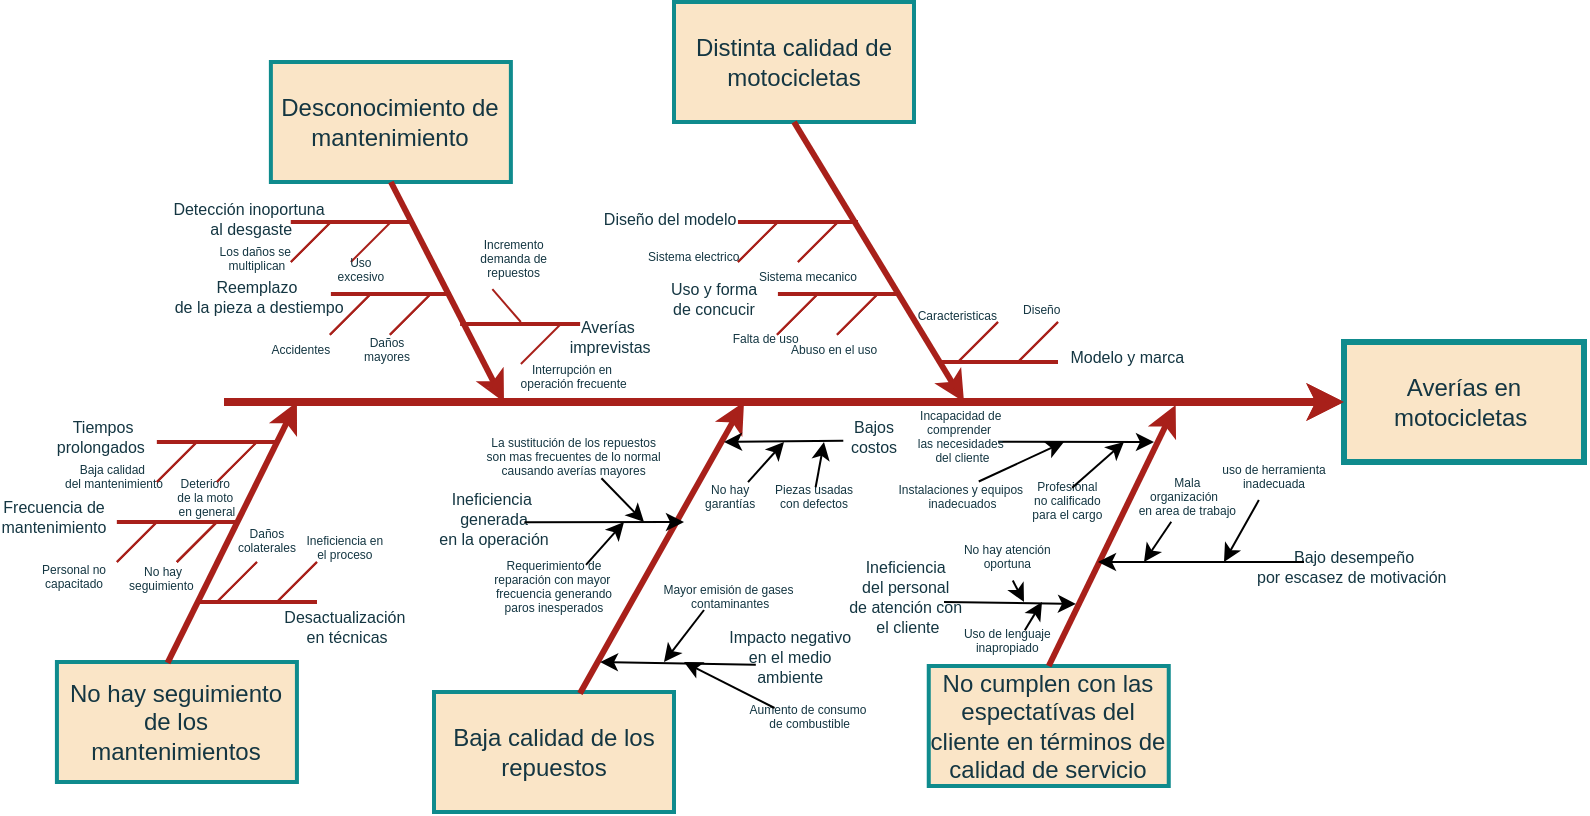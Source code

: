 <mxfile version="22.0.8" type="github" pages="2">
  <diagram name="Página-1" id="Km7TS0mzY9OoCIneV7e0">
    <mxGraphModel dx="819" dy="451" grid="1" gridSize="10" guides="1" tooltips="1" connect="1" arrows="1" fold="1" page="1" pageScale="1" pageWidth="1100" pageHeight="850" math="0" shadow="0">
      <root>
        <mxCell id="0" />
        <mxCell id="1" parent="0" />
        <mxCell id="U7ibFPoD31fuwft3YfZi-96" value="" style="edgeStyle=none;endArrow=none;strokeWidth=2;labelBackgroundColor=none;strokeColor=#A8201A;fontColor=default;" parent="1" edge="1">
          <mxGeometry width="100" height="100" relative="1" as="geometry">
            <mxPoint x="318.058" y="320.97" as="sourcePoint" />
            <mxPoint x="378.058" y="320.97" as="targetPoint" />
          </mxGeometry>
        </mxCell>
        <mxCell id="U7ibFPoD31fuwft3YfZi-3" value="Averías en motocicletas " style="whiteSpace=wrap;strokeWidth=3;labelBackgroundColor=none;fillColor=#FAE5C7;strokeColor=#0F8B8D;fontColor=#143642;" parent="1" vertex="1">
          <mxGeometry x="760" y="330" width="120" height="60" as="geometry" />
        </mxCell>
        <mxCell id="U7ibFPoD31fuwft3YfZi-4" value="" style="edgeStyle=none;strokeWidth=4;labelBackgroundColor=none;strokeColor=#A8201A;fontColor=default;" parent="1" target="U7ibFPoD31fuwft3YfZi-3" edge="1">
          <mxGeometry width="100" height="100" relative="1" as="geometry">
            <mxPoint x="200" y="360" as="sourcePoint" />
            <mxPoint x="320" y="310" as="targetPoint" />
          </mxGeometry>
        </mxCell>
        <mxCell id="U7ibFPoD31fuwft3YfZi-7" value="" style="edgeStyle=none;endArrow=none;strokeWidth=2;labelBackgroundColor=none;strokeColor=#A8201A;fontColor=default;" parent="1" edge="1">
          <mxGeometry width="100" height="100" relative="1" as="geometry">
            <mxPoint x="233.438" y="270" as="sourcePoint" />
            <mxPoint x="293.438" y="270" as="targetPoint" />
          </mxGeometry>
        </mxCell>
        <mxCell id="U7ibFPoD31fuwft3YfZi-8" value="" style="edgeStyle=none;endArrow=none;strokeWidth=2;labelBackgroundColor=none;strokeColor=#A8201A;fontColor=default;" parent="1" edge="1">
          <mxGeometry width="100" height="100" relative="1" as="geometry">
            <mxPoint x="253.438" y="306" as="sourcePoint" />
            <mxPoint x="313.438" y="306" as="targetPoint" />
          </mxGeometry>
        </mxCell>
        <mxCell id="U7ibFPoD31fuwft3YfZi-9" value="" style="edgeStyle=none;endArrow=none;strokeWidth=2;labelBackgroundColor=none;strokeColor=#A8201A;fontColor=default;" parent="1" edge="1">
          <mxGeometry width="100" height="100" relative="1" as="geometry">
            <mxPoint x="166.458" y="380" as="sourcePoint" />
            <mxPoint x="226.458" y="380" as="targetPoint" />
          </mxGeometry>
        </mxCell>
        <mxCell id="U7ibFPoD31fuwft3YfZi-10" value="" style="edgeStyle=none;endArrow=none;strokeWidth=2;labelBackgroundColor=none;strokeColor=#A8201A;fontColor=default;" parent="1" edge="1">
          <mxGeometry width="100" height="100" relative="1" as="geometry">
            <mxPoint x="146.458" y="420" as="sourcePoint" />
            <mxPoint x="206.458" y="420" as="targetPoint" />
          </mxGeometry>
        </mxCell>
        <mxCell id="U7ibFPoD31fuwft3YfZi-11" value="" style="edgeStyle=none;endArrow=none;strokeWidth=2;labelBackgroundColor=none;strokeColor=#A8201A;fontColor=default;" parent="1" edge="1">
          <mxGeometry width="100" height="100" relative="1" as="geometry">
            <mxPoint x="186.458" y="460" as="sourcePoint" />
            <mxPoint x="246.458" y="460" as="targetPoint" />
          </mxGeometry>
        </mxCell>
        <mxCell id="U7ibFPoD31fuwft3YfZi-12" value="" style="edgeStyle=none;endArrow=none;labelBackgroundColor=none;strokeColor=#A8201A;fontColor=default;" parent="1" edge="1">
          <mxGeometry width="100" height="100" relative="1" as="geometry">
            <mxPoint x="263.438" y="290" as="sourcePoint" />
            <mxPoint x="283.438" y="270" as="targetPoint" />
          </mxGeometry>
        </mxCell>
        <mxCell id="U7ibFPoD31fuwft3YfZi-13" value="" style="edgeStyle=none;endArrow=none;labelBackgroundColor=none;strokeColor=#A8201A;fontColor=default;" parent="1" edge="1">
          <mxGeometry width="100" height="100" relative="1" as="geometry">
            <mxPoint x="233.438" y="290" as="sourcePoint" />
            <mxPoint x="253.438" y="270" as="targetPoint" />
          </mxGeometry>
        </mxCell>
        <mxCell id="U7ibFPoD31fuwft3YfZi-14" value="" style="edgeStyle=none;endArrow=none;labelBackgroundColor=none;strokeColor=#A8201A;fontColor=default;" parent="1" edge="1">
          <mxGeometry width="100" height="100" relative="1" as="geometry">
            <mxPoint x="282.956" y="326.37" as="sourcePoint" />
            <mxPoint x="302.956" y="306.37" as="targetPoint" />
          </mxGeometry>
        </mxCell>
        <mxCell id="U7ibFPoD31fuwft3YfZi-15" value="" style="edgeStyle=none;endArrow=none;labelBackgroundColor=none;strokeColor=#A8201A;fontColor=default;" parent="1" edge="1">
          <mxGeometry width="100" height="100" relative="1" as="geometry">
            <mxPoint x="252.956" y="326.37" as="sourcePoint" />
            <mxPoint x="272.956" y="306.37" as="targetPoint" />
          </mxGeometry>
        </mxCell>
        <mxCell id="U7ibFPoD31fuwft3YfZi-16" value="" style="edgeStyle=none;endArrow=none;labelBackgroundColor=none;strokeColor=#A8201A;fontColor=default;" parent="1" edge="1">
          <mxGeometry width="100" height="100" relative="1" as="geometry">
            <mxPoint x="226.458" y="460" as="sourcePoint" />
            <mxPoint x="246.458" y="440" as="targetPoint" />
          </mxGeometry>
        </mxCell>
        <mxCell id="U7ibFPoD31fuwft3YfZi-17" value="" style="edgeStyle=none;endArrow=none;labelBackgroundColor=none;strokeColor=#A8201A;fontColor=default;" parent="1" edge="1">
          <mxGeometry width="100" height="100" relative="1" as="geometry">
            <mxPoint x="196.458" y="460" as="sourcePoint" />
            <mxPoint x="216.458" y="440" as="targetPoint" />
          </mxGeometry>
        </mxCell>
        <mxCell id="U7ibFPoD31fuwft3YfZi-18" value="" style="edgeStyle=none;endArrow=none;labelBackgroundColor=none;strokeColor=#A8201A;fontColor=default;" parent="1" edge="1">
          <mxGeometry width="100" height="100" relative="1" as="geometry">
            <mxPoint x="176.458" y="440" as="sourcePoint" />
            <mxPoint x="196.458" y="420" as="targetPoint" />
          </mxGeometry>
        </mxCell>
        <mxCell id="U7ibFPoD31fuwft3YfZi-19" value="" style="edgeStyle=none;endArrow=none;labelBackgroundColor=none;strokeColor=#A8201A;fontColor=default;" parent="1" edge="1">
          <mxGeometry width="100" height="100" relative="1" as="geometry">
            <mxPoint x="176.458" y="440" as="sourcePoint" />
            <mxPoint x="196.458" y="420" as="targetPoint" />
          </mxGeometry>
        </mxCell>
        <mxCell id="U7ibFPoD31fuwft3YfZi-20" value="" style="edgeStyle=none;endArrow=none;labelBackgroundColor=none;strokeColor=#A8201A;fontColor=default;" parent="1" edge="1">
          <mxGeometry width="100" height="100" relative="1" as="geometry">
            <mxPoint x="146.458" y="440" as="sourcePoint" />
            <mxPoint x="166.458" y="420" as="targetPoint" />
          </mxGeometry>
        </mxCell>
        <mxCell id="U7ibFPoD31fuwft3YfZi-21" value="" style="edgeStyle=none;endArrow=none;labelBackgroundColor=none;strokeColor=#A8201A;fontColor=default;" parent="1" edge="1">
          <mxGeometry width="100" height="100" relative="1" as="geometry">
            <mxPoint x="196.458" y="400" as="sourcePoint" />
            <mxPoint x="216.458" y="380" as="targetPoint" />
          </mxGeometry>
        </mxCell>
        <mxCell id="U7ibFPoD31fuwft3YfZi-22" value="" style="edgeStyle=none;endArrow=none;labelBackgroundColor=none;strokeColor=#A8201A;fontColor=default;" parent="1" edge="1">
          <mxGeometry width="100" height="100" relative="1" as="geometry">
            <mxPoint x="166.458" y="400" as="sourcePoint" />
            <mxPoint x="186.458" y="380" as="targetPoint" />
          </mxGeometry>
        </mxCell>
        <mxCell id="U7ibFPoD31fuwft3YfZi-23" value="Tiempos &#xa;prolongados " style="text;spacingTop=-5;fontSize=8;align=center;verticalAlign=middle;points=[];labelBackgroundColor=none;fontColor=#143642;" parent="1" vertex="1">
          <mxGeometry x="124.518" y="369.86" width="30" height="20.0" as="geometry" />
        </mxCell>
        <mxCell id="U7ibFPoD31fuwft3YfZi-24" value="Frecuencia de &#xa;mantenimiento" style="text;spacingTop=-5;fontSize=8;align=center;verticalAlign=middle;points=[];labelBackgroundColor=none;fontColor=#143642;" parent="1" vertex="1">
          <mxGeometry x="99.998" y="409.86" width="30" height="20.0" as="geometry" />
        </mxCell>
        <mxCell id="U7ibFPoD31fuwft3YfZi-25" value="Uso &#xa;excesivo" style="text;spacingTop=-5;fontSize=6;align=center;verticalAlign=middle;points=[];labelBackgroundColor=none;fontColor=#143642;" parent="1" vertex="1">
          <mxGeometry x="253.438" y="286.53" width="30" height="20.0" as="geometry" />
        </mxCell>
        <mxCell id="U7ibFPoD31fuwft3YfZi-26" value="Accidentes" style="text;spacingTop=-5;fontSize=6;align=center;verticalAlign=middle;points=[];labelBackgroundColor=none;fontColor=#143642;" parent="1" vertex="1">
          <mxGeometry x="223.434" y="326.528" width="30" height="20.0" as="geometry" />
        </mxCell>
        <mxCell id="U7ibFPoD31fuwft3YfZi-27" value="Daños &#xa;mayores" style="text;spacingTop=-5;fontSize=6;align=center;verticalAlign=middle;points=[];labelBackgroundColor=none;fontColor=#143642;" parent="1" vertex="1">
          <mxGeometry x="266.494" y="326.528" width="30" height="20.0" as="geometry" />
        </mxCell>
        <mxCell id="U7ibFPoD31fuwft3YfZi-28" value="Baja calidad &#xa;del mantenimiento" style="text;spacingTop=-5;fontSize=6;align=center;verticalAlign=middle;points=[];labelBackgroundColor=none;fontColor=#143642;" parent="1" vertex="1">
          <mxGeometry x="129.998" y="389.997" width="30" height="20.0" as="geometry" />
        </mxCell>
        <mxCell id="U7ibFPoD31fuwft3YfZi-29" value="Deterioro &#xa;de la moto &#xa;en general" style="text;spacingTop=-5;fontSize=6;align=center;verticalAlign=middle;points=[];labelBackgroundColor=none;fontColor=#143642;" parent="1" vertex="1">
          <mxGeometry x="176.458" y="400.417" width="30" height="20.0" as="geometry" />
        </mxCell>
        <mxCell id="U7ibFPoD31fuwft3YfZi-30" value="Personal no &#xa;capacitado" style="text;spacingTop=-5;fontSize=6;align=center;verticalAlign=middle;points=[];labelBackgroundColor=none;fontColor=#143642;" parent="1" vertex="1">
          <mxGeometry x="109.994" y="440.002" width="30" height="20.0" as="geometry" />
        </mxCell>
        <mxCell id="U7ibFPoD31fuwft3YfZi-31" value="No hay&#xa;seguimiento " style="text;spacingTop=-5;fontSize=6;align=center;verticalAlign=middle;points=[];labelBackgroundColor=none;fontColor=#143642;" parent="1" vertex="1">
          <mxGeometry x="154.514" y="440.972" width="30" height="20.0" as="geometry" />
        </mxCell>
        <mxCell id="U7ibFPoD31fuwft3YfZi-32" value="Ineficiencia en&#xa;el proceso" style="text;spacingTop=-5;fontSize=6;align=center;verticalAlign=middle;points=[];labelBackgroundColor=none;fontColor=#143642;" parent="1" vertex="1">
          <mxGeometry x="245.422" y="425.417" width="30" height="20.0" as="geometry" />
        </mxCell>
        <mxCell id="U7ibFPoD31fuwft3YfZi-33" value="Averías &#xa;imprevistas" style="text;spacingTop=-5;fontSize=8;align=center;verticalAlign=middle;points=[];labelBackgroundColor=none;fontColor=#143642;" parent="1" vertex="1">
          <mxGeometry x="378.062" y="320.002" width="30" height="20.0" as="geometry" />
        </mxCell>
        <mxCell id="U7ibFPoD31fuwft3YfZi-34" value="Desactualización&#xa; en técnicas" style="text;spacingTop=-5;fontSize=8;align=center;verticalAlign=middle;points=[];labelBackgroundColor=none;fontColor=#143642;" parent="1" vertex="1">
          <mxGeometry x="253.44" y="465.0" width="13.96" height="20" as="geometry" />
        </mxCell>
        <mxCell id="U7ibFPoD31fuwft3YfZi-39" value="" style="edgeStyle=none;endArrow=none;strokeWidth=2;labelBackgroundColor=none;strokeColor=#A8201A;fontColor=default;" parent="1" edge="1">
          <mxGeometry width="100" height="100" relative="1" as="geometry">
            <mxPoint x="456.98" y="270.0" as="sourcePoint" />
            <mxPoint x="516.98" y="270.0" as="targetPoint" />
          </mxGeometry>
        </mxCell>
        <mxCell id="U7ibFPoD31fuwft3YfZi-40" value="" style="edgeStyle=none;endArrow=none;strokeWidth=2;labelBackgroundColor=none;strokeColor=#A8201A;fontColor=default;" parent="1" edge="1">
          <mxGeometry width="100" height="100" relative="1" as="geometry">
            <mxPoint x="476.98" y="306.0" as="sourcePoint" />
            <mxPoint x="536.98" y="306.0" as="targetPoint" />
          </mxGeometry>
        </mxCell>
        <mxCell id="U7ibFPoD31fuwft3YfZi-41" value="" style="edgeStyle=none;endArrow=none;strokeWidth=2;labelBackgroundColor=none;strokeColor=#A8201A;fontColor=default;" parent="1" edge="1">
          <mxGeometry width="100" height="100" relative="1" as="geometry">
            <mxPoint x="556.98" y="340.0" as="sourcePoint" />
            <mxPoint x="616.98" y="340.0" as="targetPoint" />
          </mxGeometry>
        </mxCell>
        <mxCell id="U7ibFPoD31fuwft3YfZi-45" value="" style="edgeStyle=none;endArrow=none;labelBackgroundColor=none;strokeColor=#A8201A;fontColor=default;" parent="1" edge="1">
          <mxGeometry width="100" height="100" relative="1" as="geometry">
            <mxPoint x="486.98" y="290.0" as="sourcePoint" />
            <mxPoint x="506.98" y="270.0" as="targetPoint" />
          </mxGeometry>
        </mxCell>
        <mxCell id="U7ibFPoD31fuwft3YfZi-46" value="" style="edgeStyle=none;endArrow=none;labelBackgroundColor=none;strokeColor=#A8201A;fontColor=default;" parent="1" edge="1">
          <mxGeometry width="100" height="100" relative="1" as="geometry">
            <mxPoint x="456.98" y="290.0" as="sourcePoint" />
            <mxPoint x="476.98" y="270.0" as="targetPoint" />
          </mxGeometry>
        </mxCell>
        <mxCell id="U7ibFPoD31fuwft3YfZi-47" value="" style="edgeStyle=none;endArrow=none;labelBackgroundColor=none;strokeColor=#A8201A;fontColor=default;" parent="1" edge="1">
          <mxGeometry width="100" height="100" relative="1" as="geometry">
            <mxPoint x="566.98" y="340.0" as="sourcePoint" />
            <mxPoint x="586.98" y="320.0" as="targetPoint" />
          </mxGeometry>
        </mxCell>
        <mxCell id="U7ibFPoD31fuwft3YfZi-48" value="" style="edgeStyle=none;endArrow=none;labelBackgroundColor=none;strokeColor=#A8201A;fontColor=default;" parent="1" edge="1">
          <mxGeometry width="100" height="100" relative="1" as="geometry">
            <mxPoint x="596.98" y="340.0" as="sourcePoint" />
            <mxPoint x="616.98" y="320.0" as="targetPoint" />
          </mxGeometry>
        </mxCell>
        <mxCell id="U7ibFPoD31fuwft3YfZi-49" value="" style="edgeStyle=none;endArrow=none;labelBackgroundColor=none;strokeColor=#A8201A;fontColor=default;" parent="1" edge="1">
          <mxGeometry width="100" height="100" relative="1" as="geometry">
            <mxPoint x="506.498" y="326.37" as="sourcePoint" />
            <mxPoint x="526.498" y="306.37" as="targetPoint" />
          </mxGeometry>
        </mxCell>
        <mxCell id="U7ibFPoD31fuwft3YfZi-50" value="" style="edgeStyle=none;endArrow=none;labelBackgroundColor=none;strokeColor=#A8201A;fontColor=default;" parent="1" edge="1">
          <mxGeometry width="100" height="100" relative="1" as="geometry">
            <mxPoint x="476.498" y="326.37" as="sourcePoint" />
            <mxPoint x="496.498" y="306.37" as="targetPoint" />
          </mxGeometry>
        </mxCell>
        <mxCell id="U7ibFPoD31fuwft3YfZi-58" value="Diseño del modelo" style="text;spacingTop=-5;fontSize=8;align=center;verticalAlign=middle;points=[];labelBackgroundColor=none;fontColor=#143642;" parent="1" vertex="1">
          <mxGeometry x="408.06" y="260.97" width="30" height="20.0" as="geometry" />
        </mxCell>
        <mxCell id="U7ibFPoD31fuwft3YfZi-59" value="Uso y forma &#xa;de concucir" style="text;spacingTop=-5;fontSize=8;align=center;verticalAlign=middle;points=[];labelBackgroundColor=none;fontColor=#143642;" parent="1" vertex="1">
          <mxGeometry x="430" y="300.97" width="30" height="20.0" as="geometry" />
        </mxCell>
        <mxCell id="U7ibFPoD31fuwft3YfZi-60" value="Ineficiencia &#xa;generada&#xa;en la operación" style="text;spacingTop=-5;fontSize=8;align=center;verticalAlign=middle;points=[];labelBackgroundColor=none;fontColor=#143642;" parent="1" vertex="1">
          <mxGeometry x="320.0" y="411.0" width="30" height="20.0" as="geometry" />
        </mxCell>
        <mxCell id="U7ibFPoD31fuwft3YfZi-61" value="Sistema electrico" style="text;spacingTop=-5;fontSize=6;align=center;verticalAlign=middle;points=[];labelBackgroundColor=none;fontColor=#143642;" parent="1" vertex="1">
          <mxGeometry x="418.85" y="280" width="31.98" height="20" as="geometry" />
        </mxCell>
        <mxCell id="U7ibFPoD31fuwft3YfZi-62" value="Sistema mecanico" style="text;spacingTop=-5;fontSize=6;align=center;verticalAlign=middle;points=[];labelBackgroundColor=none;fontColor=#143642;" parent="1" vertex="1">
          <mxGeometry x="476.98" y="290.0" width="30" height="20.0" as="geometry" />
        </mxCell>
        <mxCell id="U7ibFPoD31fuwft3YfZi-63" value="Abuso en el uso" style="text;spacingTop=-5;fontSize=6;align=center;verticalAlign=middle;points=[];labelBackgroundColor=none;fontColor=#143642;" parent="1" vertex="1">
          <mxGeometry x="490.036" y="326.528" width="30" height="20.0" as="geometry" />
        </mxCell>
        <mxCell id="U7ibFPoD31fuwft3YfZi-64" value="Requerimiento de &#xa;reparación con mayor &#xa;frecuencia generando &#xa;paros inesperados" style="text;spacingTop=-5;fontSize=6;align=center;verticalAlign=middle;points=[];labelBackgroundColor=none;fontColor=#143642;" parent="1" vertex="1">
          <mxGeometry x="349.996" y="445.002" width="30" height="20.0" as="geometry" />
        </mxCell>
        <mxCell id="U7ibFPoD31fuwft3YfZi-65" value="La sustitución de los repuestos &#xa;son mas frecuentes de lo normal &#xa;causando averías mayores" style="text;spacingTop=-5;fontSize=6;align=center;verticalAlign=middle;points=[];labelBackgroundColor=none;fontColor=#143642;" parent="1" vertex="1">
          <mxGeometry x="359.826" y="380.002" width="30" height="20.0" as="geometry" />
        </mxCell>
        <mxCell id="U7ibFPoD31fuwft3YfZi-66" value="Diseño" style="text;spacingTop=-5;fontSize=6;align=center;verticalAlign=middle;points=[];labelBackgroundColor=none;fontColor=#143642;" parent="1" vertex="1">
          <mxGeometry x="593.888" y="306.529" width="30" height="20.0" as="geometry" />
        </mxCell>
        <mxCell id="U7ibFPoD31fuwft3YfZi-67" value="Caracteristicas" style="text;spacingTop=-5;fontSize=6;align=center;verticalAlign=middle;points=[];labelBackgroundColor=none;fontColor=#143642;" parent="1" vertex="1">
          <mxGeometry x="550" y="310" width="33.37" height="18.89" as="geometry" />
        </mxCell>
        <mxCell id="U7ibFPoD31fuwft3YfZi-68" value="No hay &#xa;garantías" style="text;spacingTop=-5;fontSize=6;align=center;verticalAlign=middle;points=[];labelBackgroundColor=none;fontColor=#143642;" parent="1" vertex="1">
          <mxGeometry x="438.063" y="400.003" width="30" height="20.0" as="geometry" />
        </mxCell>
        <mxCell id="U7ibFPoD31fuwft3YfZi-69" value="Mayor emisión de gases &#xa;contaminantes" style="text;spacingTop=-5;fontSize=6;align=center;verticalAlign=middle;points=[];labelBackgroundColor=none;fontColor=#143642;" parent="1" vertex="1">
          <mxGeometry x="438.063" y="449.997" width="30" height="20.0" as="geometry" />
        </mxCell>
        <mxCell id="U7ibFPoD31fuwft3YfZi-70" value="Aumento de consumo&#xa; de combustible" style="text;spacingTop=-5;fontSize=6;align=center;verticalAlign=middle;points=[];labelBackgroundColor=none;fontColor=#143642;" parent="1" vertex="1">
          <mxGeometry x="476.983" y="509.997" width="30" height="20.0" as="geometry" />
        </mxCell>
        <mxCell id="U7ibFPoD31fuwft3YfZi-71" value="Modelo y marca" style="text;spacingTop=-5;fontSize=8;align=center;verticalAlign=middle;points=[];labelBackgroundColor=none;fontColor=#143642;" parent="1" vertex="1">
          <mxGeometry x="636.663" y="330.002" width="30" height="20.0" as="geometry" />
        </mxCell>
        <mxCell id="U7ibFPoD31fuwft3YfZi-72" value="Impacto negativo&#xa;en el medio &#xa;ambiente" style="text;spacingTop=-5;fontSize=8;align=center;verticalAlign=middle;points=[];labelBackgroundColor=none;fontColor=#143642;" parent="1" vertex="1">
          <mxGeometry x="468.063" y="480.002" width="30" height="20.0" as="geometry" />
        </mxCell>
        <mxCell id="U7ibFPoD31fuwft3YfZi-73" value="Bajos &#xa;costos" style="text;spacingTop=-5;fontSize=8;align=center;verticalAlign=middle;points=[];labelBackgroundColor=none;fontColor=#143642;" parent="1" vertex="1">
          <mxGeometry x="510.003" y="369.862" width="30" height="20.0" as="geometry" />
        </mxCell>
        <mxCell id="U7ibFPoD31fuwft3YfZi-82" value="Ineficiencia &#xa;del personal &#xa;de atención con&#xa; el cliente" style="text;spacingTop=-5;fontSize=8;align=center;verticalAlign=middle;points=[];labelBackgroundColor=none;fontColor=#143642;" parent="1" vertex="1">
          <mxGeometry x="525.833" y="449.998" width="30" height="20.0" as="geometry" />
        </mxCell>
        <mxCell id="U7ibFPoD31fuwft3YfZi-83" value="Instalaciones y equipos&#xa; inadecuados" style="text;spacingTop=-5;fontSize=6;align=center;verticalAlign=middle;points=[];labelBackgroundColor=none;fontColor=#143642;" parent="1" vertex="1">
          <mxGeometry x="553.373" y="400.004" width="30" height="20.0" as="geometry" />
        </mxCell>
        <mxCell id="U7ibFPoD31fuwft3YfZi-84" value=" Profesional &#xa;no calificado&#xa;para el cargo" style="text;spacingTop=-5;fontSize=6;align=center;verticalAlign=middle;points=[];labelBackgroundColor=none;fontColor=#143642;" parent="1" vertex="1">
          <mxGeometry x="606.663" y="401.954" width="30" height="20.0" as="geometry" />
        </mxCell>
        <mxCell id="U7ibFPoD31fuwft3YfZi-85" value="Uso de lenguaje &#xa;inapropiado" style="text;spacingTop=-5;fontSize=6;align=center;verticalAlign=middle;points=[];labelBackgroundColor=none;fontColor=#143642;" parent="1" vertex="1">
          <mxGeometry x="576.659" y="472.0" width="30" height="20.0" as="geometry" />
        </mxCell>
        <mxCell id="U7ibFPoD31fuwft3YfZi-86" value="uso de herramienta &#xa;inadecuada" style="text;spacingTop=-5;fontSize=6;align=center;verticalAlign=middle;points=[];labelBackgroundColor=none;fontColor=#143642;" parent="1" vertex="1">
          <mxGeometry x="709.997" y="389.861" width="30" height="20.0" as="geometry" />
        </mxCell>
        <mxCell id="U7ibFPoD31fuwft3YfZi-87" value="Mala &#xa;organización  &#xa;en area de trabajo" style="text;spacingTop=-5;fontSize=6;align=center;verticalAlign=middle;points=[];labelBackgroundColor=none;fontColor=#143642;" parent="1" vertex="1">
          <mxGeometry x="666.667" y="400.001" width="30" height="20.0" as="geometry" />
        </mxCell>
        <mxCell id="U7ibFPoD31fuwft3YfZi-88" value="Desconocimiento de mantenimiento" style="whiteSpace=wrap;strokeWidth=2;labelBackgroundColor=none;fillColor=#FAE5C7;strokeColor=#0F8B8D;fontColor=#143642;" parent="1" vertex="1">
          <mxGeometry x="223.438" y="190" width="120" height="60" as="geometry" />
        </mxCell>
        <mxCell id="U7ibFPoD31fuwft3YfZi-89" value="No hay seguimiento de los mantenimientos" style="whiteSpace=wrap;strokeWidth=2;labelBackgroundColor=none;fillColor=#FAE5C7;strokeColor=#0F8B8D;fontColor=#143642;" parent="1" vertex="1">
          <mxGeometry x="116.458" y="490" width="120" height="60" as="geometry" />
        </mxCell>
        <mxCell id="U7ibFPoD31fuwft3YfZi-90" value="Averías en motocicletas " style="whiteSpace=wrap;strokeWidth=3;labelBackgroundColor=none;fillColor=#FAE5C7;strokeColor=#0F8B8D;fontColor=#143642;" parent="1" vertex="1">
          <mxGeometry x="760" y="330" width="120" height="60" as="geometry" />
        </mxCell>
        <mxCell id="U7ibFPoD31fuwft3YfZi-91" value="" style="edgeStyle=none;strokeWidth=4;labelBackgroundColor=none;strokeColor=#A8201A;fontColor=default;" parent="1" target="U7ibFPoD31fuwft3YfZi-90" edge="1">
          <mxGeometry width="100" height="100" relative="1" as="geometry">
            <mxPoint x="200" y="360" as="sourcePoint" />
            <mxPoint x="320" y="310" as="targetPoint" />
          </mxGeometry>
        </mxCell>
        <mxCell id="U7ibFPoD31fuwft3YfZi-92" value="" style="edgeStyle=none;exitX=0.5;exitY=1;strokeWidth=3;labelBackgroundColor=none;strokeColor=#A8201A;fontColor=default;" parent="1" source="U7ibFPoD31fuwft3YfZi-88" edge="1">
          <mxGeometry width="100" height="100" relative="1" as="geometry">
            <mxPoint x="176.458" y="270" as="sourcePoint" />
            <mxPoint x="340" y="360" as="targetPoint" />
          </mxGeometry>
        </mxCell>
        <mxCell id="U7ibFPoD31fuwft3YfZi-93" value="" style="edgeStyle=none;exitX=0.461;exitY=0.007;strokeWidth=3;labelBackgroundColor=none;strokeColor=#A8201A;fontColor=default;exitDx=0;exitDy=0;exitPerimeter=0;" parent="1" edge="1" source="U7ibFPoD31fuwft3YfZi-89">
          <mxGeometry width="100" height="100" relative="1" as="geometry">
            <mxPoint x="176.458" y="480" as="sourcePoint" />
            <mxPoint x="236.458" y="360" as="targetPoint" />
          </mxGeometry>
        </mxCell>
        <mxCell id="U7ibFPoD31fuwft3YfZi-94" value="" style="edgeStyle=none;endArrow=none;strokeWidth=2;labelBackgroundColor=none;strokeColor=#A8201A;fontColor=default;" parent="1" edge="1">
          <mxGeometry width="100" height="100" relative="1" as="geometry">
            <mxPoint x="233.438" y="270" as="sourcePoint" />
            <mxPoint x="293.438" y="270" as="targetPoint" />
          </mxGeometry>
        </mxCell>
        <mxCell id="U7ibFPoD31fuwft3YfZi-97" value="" style="edgeStyle=none;endArrow=none;strokeWidth=2;labelBackgroundColor=none;strokeColor=#A8201A;fontColor=default;" parent="1" edge="1">
          <mxGeometry width="100" height="100" relative="1" as="geometry">
            <mxPoint x="166.458" y="380" as="sourcePoint" />
            <mxPoint x="226.458" y="380" as="targetPoint" />
          </mxGeometry>
        </mxCell>
        <mxCell id="U7ibFPoD31fuwft3YfZi-98" value="" style="edgeStyle=none;endArrow=none;strokeWidth=2;labelBackgroundColor=none;strokeColor=#A8201A;fontColor=default;" parent="1" edge="1">
          <mxGeometry width="100" height="100" relative="1" as="geometry">
            <mxPoint x="146.458" y="420" as="sourcePoint" />
            <mxPoint x="206.458" y="420" as="targetPoint" />
          </mxGeometry>
        </mxCell>
        <mxCell id="U7ibFPoD31fuwft3YfZi-99" value="" style="edgeStyle=none;endArrow=none;strokeWidth=2;labelBackgroundColor=none;strokeColor=#A8201A;fontColor=default;" parent="1" edge="1">
          <mxGeometry width="100" height="100" relative="1" as="geometry">
            <mxPoint x="186.458" y="460" as="sourcePoint" />
            <mxPoint x="246.458" y="460" as="targetPoint" />
          </mxGeometry>
        </mxCell>
        <mxCell id="U7ibFPoD31fuwft3YfZi-101" value="" style="edgeStyle=none;endArrow=none;labelBackgroundColor=none;strokeColor=#A8201A;fontColor=default;" parent="1" edge="1">
          <mxGeometry width="100" height="100" relative="1" as="geometry">
            <mxPoint x="233.438" y="290" as="sourcePoint" />
            <mxPoint x="253.438" y="270" as="targetPoint" />
          </mxGeometry>
        </mxCell>
        <mxCell id="U7ibFPoD31fuwft3YfZi-102" value="" style="edgeStyle=none;endArrow=none;labelBackgroundColor=none;strokeColor=#A8201A;fontColor=default;" parent="1" edge="1">
          <mxGeometry width="100" height="100" relative="1" as="geometry">
            <mxPoint x="282.956" y="326.37" as="sourcePoint" />
            <mxPoint x="302.956" y="306.37" as="targetPoint" />
          </mxGeometry>
        </mxCell>
        <mxCell id="U7ibFPoD31fuwft3YfZi-103" value="" style="edgeStyle=none;endArrow=none;labelBackgroundColor=none;strokeColor=#A8201A;fontColor=default;" parent="1" edge="1">
          <mxGeometry width="100" height="100" relative="1" as="geometry">
            <mxPoint x="252.956" y="326.37" as="sourcePoint" />
            <mxPoint x="272.956" y="306.37" as="targetPoint" />
          </mxGeometry>
        </mxCell>
        <mxCell id="U7ibFPoD31fuwft3YfZi-104" value="" style="edgeStyle=none;endArrow=none;labelBackgroundColor=none;strokeColor=#A8201A;fontColor=default;" parent="1" edge="1">
          <mxGeometry width="100" height="100" relative="1" as="geometry">
            <mxPoint x="226.458" y="460" as="sourcePoint" />
            <mxPoint x="246.458" y="440" as="targetPoint" />
          </mxGeometry>
        </mxCell>
        <mxCell id="U7ibFPoD31fuwft3YfZi-105" value="" style="edgeStyle=none;endArrow=none;labelBackgroundColor=none;strokeColor=#A8201A;fontColor=default;" parent="1" edge="1">
          <mxGeometry width="100" height="100" relative="1" as="geometry">
            <mxPoint x="196.458" y="460" as="sourcePoint" />
            <mxPoint x="216.458" y="440" as="targetPoint" />
          </mxGeometry>
        </mxCell>
        <mxCell id="U7ibFPoD31fuwft3YfZi-106" value="" style="edgeStyle=none;endArrow=none;labelBackgroundColor=none;strokeColor=#A8201A;fontColor=default;" parent="1" edge="1">
          <mxGeometry width="100" height="100" relative="1" as="geometry">
            <mxPoint x="176.458" y="440" as="sourcePoint" />
            <mxPoint x="196.458" y="420" as="targetPoint" />
          </mxGeometry>
        </mxCell>
        <mxCell id="U7ibFPoD31fuwft3YfZi-107" value="" style="edgeStyle=none;endArrow=none;labelBackgroundColor=none;strokeColor=#A8201A;fontColor=default;" parent="1" edge="1">
          <mxGeometry width="100" height="100" relative="1" as="geometry">
            <mxPoint x="176.458" y="440" as="sourcePoint" />
            <mxPoint x="196.458" y="420" as="targetPoint" />
          </mxGeometry>
        </mxCell>
        <mxCell id="U7ibFPoD31fuwft3YfZi-108" value="" style="edgeStyle=none;endArrow=none;labelBackgroundColor=none;strokeColor=#A8201A;fontColor=default;" parent="1" edge="1">
          <mxGeometry width="100" height="100" relative="1" as="geometry">
            <mxPoint x="146.458" y="440" as="sourcePoint" />
            <mxPoint x="166.458" y="420" as="targetPoint" />
          </mxGeometry>
        </mxCell>
        <mxCell id="U7ibFPoD31fuwft3YfZi-109" value="" style="edgeStyle=none;endArrow=none;labelBackgroundColor=none;strokeColor=#A8201A;fontColor=default;" parent="1" edge="1">
          <mxGeometry width="100" height="100" relative="1" as="geometry">
            <mxPoint x="196.458" y="400" as="sourcePoint" />
            <mxPoint x="216.458" y="380" as="targetPoint" />
          </mxGeometry>
        </mxCell>
        <mxCell id="U7ibFPoD31fuwft3YfZi-110" value="" style="edgeStyle=none;endArrow=none;labelBackgroundColor=none;strokeColor=#A8201A;fontColor=default;" parent="1" edge="1">
          <mxGeometry width="100" height="100" relative="1" as="geometry">
            <mxPoint x="166.458" y="400" as="sourcePoint" />
            <mxPoint x="186.458" y="380" as="targetPoint" />
          </mxGeometry>
        </mxCell>
        <mxCell id="U7ibFPoD31fuwft3YfZi-111" value="Detección inoportuna&#xa; al desgaste" style="text;spacingTop=-5;fontSize=8;align=center;verticalAlign=middle;points=[];labelBackgroundColor=none;fontColor=#143642;" parent="1" vertex="1">
          <mxGeometry x="160" y="260.97" width="105" height="20" as="geometry" />
        </mxCell>
        <mxCell id="U7ibFPoD31fuwft3YfZi-112" value="Los daños se &#xa;multiplican" style="text;spacingTop=-5;fontSize=6;align=center;verticalAlign=middle;points=[];labelBackgroundColor=none;fontColor=#143642;" parent="1" vertex="1">
          <mxGeometry x="201.458" y="280.97" width="30" height="20.0" as="geometry" />
        </mxCell>
        <mxCell id="U7ibFPoD31fuwft3YfZi-113" value="Distinta calidad de motocicletas" style="whiteSpace=wrap;strokeWidth=2;labelBackgroundColor=none;fillColor=#FAE5C7;strokeColor=#0F8B8D;fontColor=#143642;" parent="1" vertex="1">
          <mxGeometry x="425" y="160.0" width="120" height="60" as="geometry" />
        </mxCell>
        <mxCell id="U7ibFPoD31fuwft3YfZi-114" value="Baja calidad de los repuestos" style="whiteSpace=wrap;strokeWidth=2;labelBackgroundColor=none;fillColor=#FAE5C7;strokeColor=#0F8B8D;fontColor=#143642;" parent="1" vertex="1">
          <mxGeometry x="305" y="505" width="120" height="60" as="geometry" />
        </mxCell>
        <mxCell id="U7ibFPoD31fuwft3YfZi-115" value="" style="edgeStyle=none;exitX=0.5;exitY=1;strokeWidth=3;labelBackgroundColor=none;strokeColor=#A8201A;fontColor=default;" parent="1" source="U7ibFPoD31fuwft3YfZi-113" edge="1">
          <mxGeometry width="100" height="100" relative="1" as="geometry">
            <mxPoint x="400" y="270.0" as="sourcePoint" />
            <mxPoint x="570" y="360" as="targetPoint" />
          </mxGeometry>
        </mxCell>
        <mxCell id="U7ibFPoD31fuwft3YfZi-116" value="" style="edgeStyle=none;exitX=0.608;exitY=0.012;strokeWidth=3;labelBackgroundColor=none;strokeColor=#A8201A;fontColor=default;exitDx=0;exitDy=0;exitPerimeter=0;" parent="1" edge="1" source="U7ibFPoD31fuwft3YfZi-114">
          <mxGeometry width="100" height="100" relative="1" as="geometry">
            <mxPoint x="400.0" y="480.0" as="sourcePoint" />
            <mxPoint x="460" y="360.0" as="targetPoint" />
          </mxGeometry>
        </mxCell>
        <mxCell id="U7ibFPoD31fuwft3YfZi-118" value="" style="edgeStyle=none;endArrow=none;strokeWidth=2;labelBackgroundColor=none;strokeColor=#A8201A;fontColor=default;" parent="1" edge="1">
          <mxGeometry width="100" height="100" relative="1" as="geometry">
            <mxPoint x="476.98" y="306.0" as="sourcePoint" />
            <mxPoint x="536.98" y="306.0" as="targetPoint" />
          </mxGeometry>
        </mxCell>
        <mxCell id="U7ibFPoD31fuwft3YfZi-119" value="" style="edgeStyle=none;endArrow=none;strokeWidth=2;labelBackgroundColor=none;strokeColor=#A8201A;fontColor=default;" parent="1" edge="1">
          <mxGeometry width="100" height="100" relative="1" as="geometry">
            <mxPoint x="556.98" y="340.0" as="sourcePoint" />
            <mxPoint x="616.98" y="340.0" as="targetPoint" />
          </mxGeometry>
        </mxCell>
        <mxCell id="U7ibFPoD31fuwft3YfZi-122" value="" style="edgeStyle=none;endArrow=none;labelBackgroundColor=none;strokeColor=#A8201A;fontColor=default;" parent="1" edge="1">
          <mxGeometry width="100" height="100" relative="1" as="geometry">
            <mxPoint x="486.98" y="290.0" as="sourcePoint" />
            <mxPoint x="506.98" y="270.0" as="targetPoint" />
          </mxGeometry>
        </mxCell>
        <mxCell id="U7ibFPoD31fuwft3YfZi-123" value="" style="edgeStyle=none;endArrow=none;labelBackgroundColor=none;strokeColor=#A8201A;fontColor=default;" parent="1" edge="1">
          <mxGeometry width="100" height="100" relative="1" as="geometry">
            <mxPoint x="456.98" y="290.0" as="sourcePoint" />
            <mxPoint x="476.98" y="270.0" as="targetPoint" />
          </mxGeometry>
        </mxCell>
        <mxCell id="U7ibFPoD31fuwft3YfZi-124" value="" style="edgeStyle=none;endArrow=none;labelBackgroundColor=none;strokeColor=#A8201A;fontColor=default;" parent="1" edge="1">
          <mxGeometry width="100" height="100" relative="1" as="geometry">
            <mxPoint x="566.98" y="340.0" as="sourcePoint" />
            <mxPoint x="586.98" y="320.0" as="targetPoint" />
          </mxGeometry>
        </mxCell>
        <mxCell id="U7ibFPoD31fuwft3YfZi-125" value="" style="edgeStyle=none;endArrow=none;labelBackgroundColor=none;strokeColor=#A8201A;fontColor=default;" parent="1" edge="1">
          <mxGeometry width="100" height="100" relative="1" as="geometry">
            <mxPoint x="596.98" y="340.0" as="sourcePoint" />
            <mxPoint x="616.98" y="320.0" as="targetPoint" />
          </mxGeometry>
        </mxCell>
        <mxCell id="U7ibFPoD31fuwft3YfZi-126" value="" style="edgeStyle=none;endArrow=none;labelBackgroundColor=none;strokeColor=#A8201A;fontColor=default;" parent="1" edge="1">
          <mxGeometry width="100" height="100" relative="1" as="geometry">
            <mxPoint x="506.498" y="326.37" as="sourcePoint" />
            <mxPoint x="526.498" y="306.37" as="targetPoint" />
          </mxGeometry>
        </mxCell>
        <mxCell id="U7ibFPoD31fuwft3YfZi-127" value="" style="edgeStyle=none;endArrow=none;labelBackgroundColor=none;strokeColor=#A8201A;fontColor=default;" parent="1" edge="1">
          <mxGeometry width="100" height="100" relative="1" as="geometry">
            <mxPoint x="476.498" y="326.37" as="sourcePoint" />
            <mxPoint x="496.498" y="306.37" as="targetPoint" />
          </mxGeometry>
        </mxCell>
        <mxCell id="U7ibFPoD31fuwft3YfZi-130" value="" style="edgeStyle=none;endArrow=none;labelBackgroundColor=none;strokeColor=#A8201A;fontColor=default;" parent="1" edge="1">
          <mxGeometry width="100" height="100" relative="1" as="geometry">
            <mxPoint x="459.583" y="400.048" as="sourcePoint" />
            <mxPoint x="460" y="400.0" as="targetPoint" />
          </mxGeometry>
        </mxCell>
        <mxCell id="U7ibFPoD31fuwft3YfZi-134" value="Falta de uso" style="text;spacingTop=-5;fontSize=6;align=center;verticalAlign=middle;points=[];labelBackgroundColor=none;fontColor=#143642;" parent="1" vertex="1">
          <mxGeometry x="455.836" y="320.968" width="30" height="20.0" as="geometry" />
        </mxCell>
        <mxCell id="U7ibFPoD31fuwft3YfZi-135" value="Piezas usadas&#xa;con defectos" style="text;spacingTop=-5;fontSize=6;align=center;verticalAlign=middle;points=[];labelBackgroundColor=none;fontColor=#143642;" parent="1" vertex="1">
          <mxGeometry x="480" y="400" width="30" height="20.01" as="geometry" />
        </mxCell>
        <mxCell id="U7ibFPoD31fuwft3YfZi-136" value="No cumplen con las espectatívas del cliente en términos de calidad de servicio" style="whiteSpace=wrap;strokeWidth=2;labelBackgroundColor=none;fillColor=#FAE5C7;strokeColor=#0F8B8D;fontColor=#143642;" parent="1" vertex="1">
          <mxGeometry x="552.373" y="491.998" width="120" height="60" as="geometry" />
        </mxCell>
        <mxCell id="U7ibFPoD31fuwft3YfZi-137" value="" style="edgeStyle=none;exitX=0.5;exitY=0;strokeWidth=3;labelBackgroundColor=none;strokeColor=#A8201A;fontColor=default;exitDx=0;exitDy=0;" parent="1" edge="1" source="U7ibFPoD31fuwft3YfZi-136">
          <mxGeometry width="100" height="100" relative="1" as="geometry">
            <mxPoint x="615.833" y="481.528" as="sourcePoint" />
            <mxPoint x="675.833" y="361.528" as="targetPoint" />
          </mxGeometry>
        </mxCell>
        <mxCell id="U7ibFPoD31fuwft3YfZi-142" value="Reemplazo&#xa; de la pieza a destiempo" style="text;spacingTop=-5;fontSize=8;align=center;verticalAlign=middle;points=[];labelBackgroundColor=none;fontColor=#143642;" parent="1" vertex="1">
          <mxGeometry x="196.46" y="300" width="40" height="20" as="geometry" />
        </mxCell>
        <mxCell id="U7ibFPoD31fuwft3YfZi-144" value="No hay atención &#xa;oportuna" style="text;spacingTop=-5;fontSize=6;align=center;verticalAlign=middle;points=[];labelBackgroundColor=none;fontColor=#143642;" parent="1" vertex="1">
          <mxGeometry x="576.659" y="429.86" width="30" height="20.0" as="geometry" />
        </mxCell>
        <mxCell id="U7ibFPoD31fuwft3YfZi-145" value="Bajo desempeño&#xa;por escasez de motivación &#xa;" style="text;spacingTop=-5;fontSize=8;align=center;verticalAlign=middle;points=[];labelBackgroundColor=none;fontColor=#143642;" parent="1" vertex="1">
          <mxGeometry x="750" y="439.86" width="30" height="20.14" as="geometry" />
        </mxCell>
        <mxCell id="U7ibFPoD31fuwft3YfZi-149" value="Daños &#xa;colaterales" style="text;spacingTop=-5;fontSize=6;align=center;verticalAlign=middle;points=[];labelBackgroundColor=none;fontColor=#143642;" parent="1" vertex="1">
          <mxGeometry x="206.462" y="421.947" width="30" height="20.0" as="geometry" />
        </mxCell>
        <mxCell id="U7ibFPoD31fuwft3YfZi-150" value="" style="edgeStyle=none;endArrow=none;labelBackgroundColor=none;strokeColor=#A8201A;fontColor=default;" parent="1" edge="1">
          <mxGeometry width="100" height="100" relative="1" as="geometry">
            <mxPoint x="348.436" y="340.97" as="sourcePoint" />
            <mxPoint x="368.436" y="320.97" as="targetPoint" />
          </mxGeometry>
        </mxCell>
        <mxCell id="U7ibFPoD31fuwft3YfZi-152" value="Interrupción en &#xa;operación frecuente" style="text;spacingTop=-5;fontSize=6;align=center;verticalAlign=middle;points=[];labelBackgroundColor=none;fontColor=#143642;" parent="1" vertex="1">
          <mxGeometry x="359.828" y="340" width="30" height="20.0" as="geometry" />
        </mxCell>
        <mxCell id="U7ibFPoD31fuwft3YfZi-151" value="" style="edgeStyle=none;endArrow=none;labelBackgroundColor=none;strokeColor=#A8201A;fontColor=default;entryX=0.145;entryY=1.131;entryDx=0;entryDy=0;entryPerimeter=0;" parent="1" target="U7ibFPoD31fuwft3YfZi-153" edge="1">
          <mxGeometry width="100" height="100" relative="1" as="geometry">
            <mxPoint x="348.436" y="320.0" as="sourcePoint" />
            <mxPoint x="340" y="300" as="targetPoint" />
          </mxGeometry>
        </mxCell>
        <mxCell id="U7ibFPoD31fuwft3YfZi-153" value="Incremento&#xa;demanda de&#xa;repuestos" style="text;spacingTop=-5;fontSize=6;align=center;verticalAlign=middle;points=[];labelBackgroundColor=none;fontColor=#143642;" parent="1" vertex="1">
          <mxGeometry x="329.828" y="280.97" width="30" height="20.0" as="geometry" />
        </mxCell>
        <mxCell id="InhwRtr-Dw7gMui_zqvM-3" value="" style="endArrow=classic;html=1;rounded=0;exitX=1.139;exitY=0.5;exitDx=0;exitDy=0;exitPerimeter=0;" parent="1" source="U7ibFPoD31fuwft3YfZi-82" edge="1">
          <mxGeometry width="50" height="50" relative="1" as="geometry">
            <mxPoint x="570" y="460" as="sourcePoint" />
            <mxPoint x="626" y="461" as="targetPoint" />
          </mxGeometry>
        </mxCell>
        <mxCell id="InhwRtr-Dw7gMui_zqvM-4" value="" style="endArrow=classic;html=1;rounded=0;exitX=0.591;exitY=0.971;exitDx=0;exitDy=0;exitPerimeter=0;" parent="1" source="U7ibFPoD31fuwft3YfZi-144" edge="1">
          <mxGeometry width="50" height="50" relative="1" as="geometry">
            <mxPoint x="610" y="480" as="sourcePoint" />
            <mxPoint x="600" y="460" as="targetPoint" />
          </mxGeometry>
        </mxCell>
        <mxCell id="InhwRtr-Dw7gMui_zqvM-5" value="" style="endArrow=classic;html=1;rounded=0;exitX=0.792;exitY=0.107;exitDx=0;exitDy=0;exitPerimeter=0;" parent="1" source="U7ibFPoD31fuwft3YfZi-85" edge="1">
          <mxGeometry width="50" height="50" relative="1" as="geometry">
            <mxPoint x="610" y="480" as="sourcePoint" />
            <mxPoint x="609" y="460" as="targetPoint" />
          </mxGeometry>
        </mxCell>
        <mxCell id="InhwRtr-Dw7gMui_zqvM-11" value="" style="endArrow=classic;html=1;rounded=0;exitX=-0.333;exitY=0.007;exitDx=0;exitDy=0;exitPerimeter=0;" parent="1" source="U7ibFPoD31fuwft3YfZi-145" edge="1">
          <mxGeometry width="50" height="50" relative="1" as="geometry">
            <mxPoint x="730" y="440" as="sourcePoint" />
            <mxPoint x="637" y="440" as="targetPoint" />
          </mxGeometry>
        </mxCell>
        <mxCell id="InhwRtr-Dw7gMui_zqvM-12" value="" style="endArrow=classic;html=1;rounded=0;exitX=0.248;exitY=0.959;exitDx=0;exitDy=0;exitPerimeter=0;" parent="1" source="U7ibFPoD31fuwft3YfZi-86" edge="1">
          <mxGeometry width="50" height="50" relative="1" as="geometry">
            <mxPoint x="650" y="490" as="sourcePoint" />
            <mxPoint x="700" y="440" as="targetPoint" />
          </mxGeometry>
        </mxCell>
        <mxCell id="InhwRtr-Dw7gMui_zqvM-13" value="" style="endArrow=classic;html=1;rounded=0;exitX=0.232;exitY=0.995;exitDx=0;exitDy=0;exitPerimeter=0;" parent="1" source="U7ibFPoD31fuwft3YfZi-87" edge="1">
          <mxGeometry width="50" height="50" relative="1" as="geometry">
            <mxPoint x="610" y="480" as="sourcePoint" />
            <mxPoint x="660" y="440" as="targetPoint" />
          </mxGeometry>
        </mxCell>
        <mxCell id="InhwRtr-Dw7gMui_zqvM-14" value="" style="endArrow=classic;html=1;rounded=0;exitX=0.58;exitY=0.043;exitDx=0;exitDy=0;exitPerimeter=0;" parent="1" source="U7ibFPoD31fuwft3YfZi-84" edge="1">
          <mxGeometry width="50" height="50" relative="1" as="geometry">
            <mxPoint x="600" y="430" as="sourcePoint" />
            <mxPoint x="650" y="380" as="targetPoint" />
          </mxGeometry>
        </mxCell>
        <mxCell id="InhwRtr-Dw7gMui_zqvM-15" value="" style="endArrow=classic;html=1;rounded=0;exitX=0.8;exitY=-0.012;exitDx=0;exitDy=0;exitPerimeter=0;" parent="1" source="U7ibFPoD31fuwft3YfZi-83" edge="1">
          <mxGeometry width="50" height="50" relative="1" as="geometry">
            <mxPoint x="600" y="400" as="sourcePoint" />
            <mxPoint x="620" y="380" as="targetPoint" />
          </mxGeometry>
        </mxCell>
        <mxCell id="InhwRtr-Dw7gMui_zqvM-16" value="" style="endArrow=classic;html=1;rounded=0;exitX=1.123;exitY=0.496;exitDx=0;exitDy=0;exitPerimeter=0;" parent="1" source="z0-d3LL3kuyv32Uw-McS-4" edge="1">
          <mxGeometry width="50" height="50" relative="1" as="geometry">
            <mxPoint x="590" y="380" as="sourcePoint" />
            <mxPoint x="665" y="380" as="targetPoint" />
          </mxGeometry>
        </mxCell>
        <mxCell id="z0-d3LL3kuyv32Uw-McS-1" value="" style="endArrow=classic;html=1;rounded=0;exitX=1.007;exitY=0.456;exitDx=0;exitDy=0;exitPerimeter=0;" parent="1" source="U7ibFPoD31fuwft3YfZi-60" edge="1">
          <mxGeometry width="50" height="50" relative="1" as="geometry">
            <mxPoint x="370" y="420" as="sourcePoint" />
            <mxPoint x="430" y="420" as="targetPoint" />
          </mxGeometry>
        </mxCell>
        <mxCell id="z0-d3LL3kuyv32Uw-McS-2" value="" style="endArrow=classic;html=1;rounded=0;exitX=0.963;exitY=0.905;exitDx=0;exitDy=0;exitPerimeter=0;" parent="1" source="U7ibFPoD31fuwft3YfZi-65" edge="1">
          <mxGeometry width="50" height="50" relative="1" as="geometry">
            <mxPoint x="410" y="410" as="sourcePoint" />
            <mxPoint x="410" y="420" as="targetPoint" />
          </mxGeometry>
        </mxCell>
        <mxCell id="z0-d3LL3kuyv32Uw-McS-3" value="" style="endArrow=classic;html=1;rounded=0;exitX=1.033;exitY=-0.176;exitDx=0;exitDy=0;exitPerimeter=0;" parent="1" source="U7ibFPoD31fuwft3YfZi-64" edge="1">
          <mxGeometry width="50" height="50" relative="1" as="geometry">
            <mxPoint x="380" y="430" as="sourcePoint" />
            <mxPoint x="400" y="420" as="targetPoint" />
          </mxGeometry>
        </mxCell>
        <mxCell id="z0-d3LL3kuyv32Uw-McS-4" value="Incapacidad de &#xa;comprender &#xa;las necesidades&#xa; del cliente" style="text;spacingTop=-5;fontSize=6;align=center;verticalAlign=middle;points=[];labelBackgroundColor=none;fontColor=#143642;" parent="1" vertex="1">
          <mxGeometry x="553.373" y="370.004" width="30" height="20.0" as="geometry" />
        </mxCell>
        <mxCell id="z0-d3LL3kuyv32Uw-McS-5" value="" style="endArrow=classic;html=1;rounded=0;exitX=-0.005;exitY=0.571;exitDx=0;exitDy=0;exitPerimeter=0;" parent="1" edge="1">
          <mxGeometry width="50" height="50" relative="1" as="geometry">
            <mxPoint x="465.913" y="491.422" as="sourcePoint" />
            <mxPoint x="388" y="490" as="targetPoint" />
          </mxGeometry>
        </mxCell>
        <mxCell id="z0-d3LL3kuyv32Uw-McS-6" value="" style="endArrow=classic;html=1;rounded=0;exitX=-0.057;exitY=0.15;exitDx=0;exitDy=0;exitPerimeter=0;" parent="1" source="U7ibFPoD31fuwft3YfZi-70" edge="1">
          <mxGeometry width="50" height="50" relative="1" as="geometry">
            <mxPoint x="467.523" y="527.997" as="sourcePoint" />
            <mxPoint x="430" y="490" as="targetPoint" />
          </mxGeometry>
        </mxCell>
        <mxCell id="z0-d3LL3kuyv32Uw-McS-7" value="" style="endArrow=classic;html=1;rounded=0;exitX=0.065;exitY=1;exitDx=0;exitDy=0;exitPerimeter=0;" parent="1" edge="1">
          <mxGeometry width="50" height="50" relative="1" as="geometry">
            <mxPoint x="440.013" y="463.997" as="sourcePoint" />
            <mxPoint x="420" y="490" as="targetPoint" />
          </mxGeometry>
        </mxCell>
        <mxCell id="z0-d3LL3kuyv32Uw-McS-8" value="" style="endArrow=classic;html=1;rounded=0;exitX=-0.012;exitY=0.475;exitDx=0;exitDy=0;exitPerimeter=0;" parent="1" source="U7ibFPoD31fuwft3YfZi-73" edge="1">
          <mxGeometry width="50" height="50" relative="1" as="geometry">
            <mxPoint x="400" y="430" as="sourcePoint" />
            <mxPoint x="450" y="380" as="targetPoint" />
          </mxGeometry>
        </mxCell>
        <mxCell id="z0-d3LL3kuyv32Uw-McS-9" value="" style="endArrow=classic;html=1;rounded=0;exitX=0.798;exitY=0.004;exitDx=0;exitDy=0;exitPerimeter=0;" parent="1" source="U7ibFPoD31fuwft3YfZi-68" edge="1">
          <mxGeometry width="50" height="50" relative="1" as="geometry">
            <mxPoint x="430" y="430" as="sourcePoint" />
            <mxPoint x="480" y="380" as="targetPoint" />
          </mxGeometry>
        </mxCell>
        <mxCell id="z0-d3LL3kuyv32Uw-McS-10" value="" style="endArrow=classic;html=1;rounded=0;exitX=0.527;exitY=0.132;exitDx=0;exitDy=0;exitPerimeter=0;" parent="1" source="U7ibFPoD31fuwft3YfZi-135" edge="1">
          <mxGeometry width="50" height="50" relative="1" as="geometry">
            <mxPoint x="450" y="430" as="sourcePoint" />
            <mxPoint x="500" y="380" as="targetPoint" />
          </mxGeometry>
        </mxCell>
      </root>
    </mxGraphModel>
  </diagram>
  <diagram name="Página-2" id="jJoxGT_0XpmtoY1kku72">
    <mxGraphModel dx="1114" dy="527" grid="1" gridSize="10" guides="1" tooltips="1" connect="1" arrows="1" fold="1" page="1" pageScale="1" pageWidth="827" pageHeight="1169" math="0" shadow="0">
      <root>
        <mxCell id="0" />
        <mxCell id="1" parent="0" />
      </root>
    </mxGraphModel>
  </diagram>
</mxfile>
